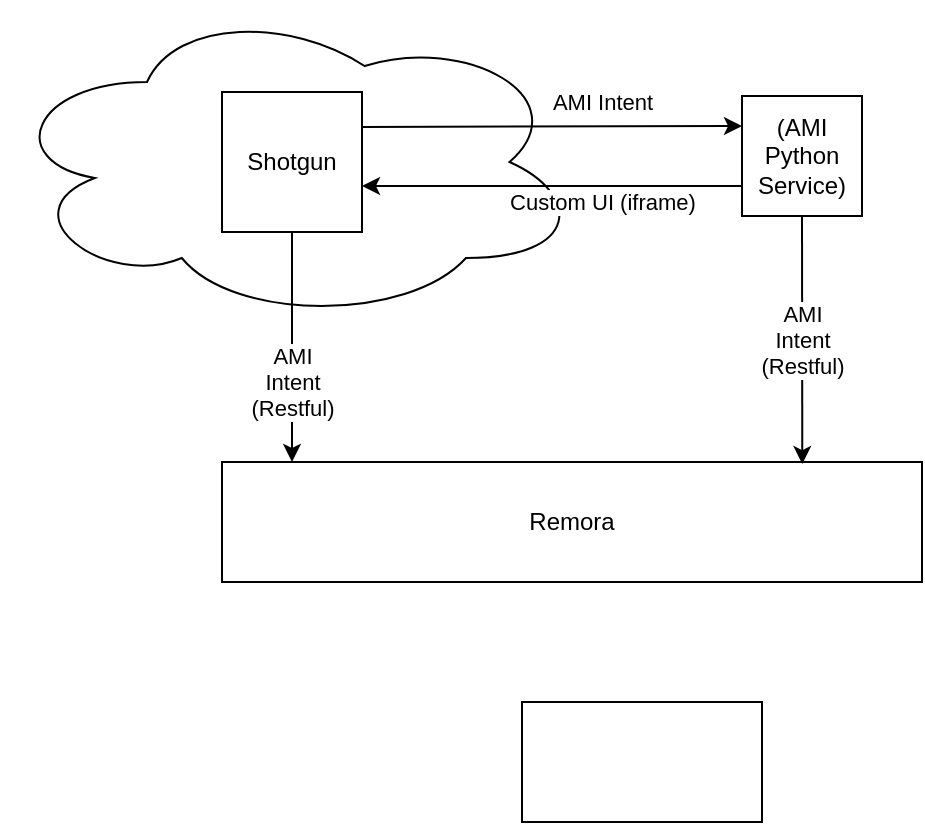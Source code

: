 <mxfile version="12.5.1" type="github"><diagram id="RzKAPVXlIx2XQFodpG9q" name="Page-1"><mxGraphModel dx="2062" dy="1131" grid="1" gridSize="10" guides="1" tooltips="1" connect="1" arrows="1" fold="1" page="1" pageScale="1" pageWidth="827" pageHeight="1169" math="0" shadow="0"><root><mxCell id="0"/><mxCell id="1" parent="0"/><mxCell id="eybXX2uf3ShloVeHIb00-2" value="" style="ellipse;shape=cloud;whiteSpace=wrap;html=1;" vertex="1" parent="1"><mxGeometry x="40" y="50" width="290" height="160" as="geometry"/></mxCell><mxCell id="eybXX2uf3ShloVeHIb00-3" value="Shotgun" style="whiteSpace=wrap;html=1;aspect=fixed;" vertex="1" parent="1"><mxGeometry x="150" y="95" width="70" height="70" as="geometry"/></mxCell><mxCell id="eybXX2uf3ShloVeHIb00-4" value="(AMI Python Service)" style="whiteSpace=wrap;html=1;aspect=fixed;" vertex="1" parent="1"><mxGeometry x="410" y="97" width="60" height="60" as="geometry"/></mxCell><mxCell id="eybXX2uf3ShloVeHIb00-6" value="Remora" style="rounded=0;whiteSpace=wrap;html=1;" vertex="1" parent="1"><mxGeometry x="150" y="280" width="350" height="60" as="geometry"/></mxCell><mxCell id="eybXX2uf3ShloVeHIb00-7" value="AMI&lt;br&gt;Intent&lt;br&gt;(Restful)" style="endArrow=classic;html=1;exitX=0.5;exitY=1;exitDx=0;exitDy=0;entryX=0.1;entryY=0;entryDx=0;entryDy=0;entryPerimeter=0;" edge="1" parent="1" source="eybXX2uf3ShloVeHIb00-3" target="eybXX2uf3ShloVeHIb00-6"><mxGeometry x="0.304" width="50" height="50" relative="1" as="geometry"><mxPoint x="40" y="410" as="sourcePoint"/><mxPoint x="90" y="360" as="targetPoint"/><mxPoint as="offset"/></mxGeometry></mxCell><mxCell id="eybXX2uf3ShloVeHIb00-8" value="AMI&lt;br&gt;Intent&lt;br&gt;(Restful)" style="endArrow=classic;html=1;exitX=0.5;exitY=1;exitDx=0;exitDy=0;entryX=0.829;entryY=0.017;entryDx=0;entryDy=0;entryPerimeter=0;" edge="1" parent="1" source="eybXX2uf3ShloVeHIb00-4" target="eybXX2uf3ShloVeHIb00-6"><mxGeometry width="50" height="50" relative="1" as="geometry"><mxPoint x="40" y="410" as="sourcePoint"/><mxPoint x="90" y="360" as="targetPoint"/></mxGeometry></mxCell><mxCell id="eybXX2uf3ShloVeHIb00-9" value="AMI Intent" style="endArrow=classic;html=1;exitX=1;exitY=0.25;exitDx=0;exitDy=0;entryX=0;entryY=0.25;entryDx=0;entryDy=0;" edge="1" parent="1" source="eybXX2uf3ShloVeHIb00-3" target="eybXX2uf3ShloVeHIb00-4"><mxGeometry x="0.264" y="12" width="50" height="50" relative="1" as="geometry"><mxPoint x="310" y="140" as="sourcePoint"/><mxPoint x="360" y="90" as="targetPoint"/><mxPoint as="offset"/></mxGeometry></mxCell><mxCell id="eybXX2uf3ShloVeHIb00-10" value="Custom UI (iframe)" style="endArrow=classic;html=1;exitX=0;exitY=0.75;exitDx=0;exitDy=0;" edge="1" parent="1" source="eybXX2uf3ShloVeHIb00-4"><mxGeometry x="-0.263" y="8" width="50" height="50" relative="1" as="geometry"><mxPoint x="40" y="410" as="sourcePoint"/><mxPoint x="220" y="142" as="targetPoint"/><mxPoint as="offset"/></mxGeometry></mxCell><mxCell id="eybXX2uf3ShloVeHIb00-11" value="" style="rounded=0;whiteSpace=wrap;html=1;" vertex="1" parent="1"><mxGeometry x="300" y="400" width="120" height="60" as="geometry"/></mxCell></root></mxGraphModel></diagram></mxfile>